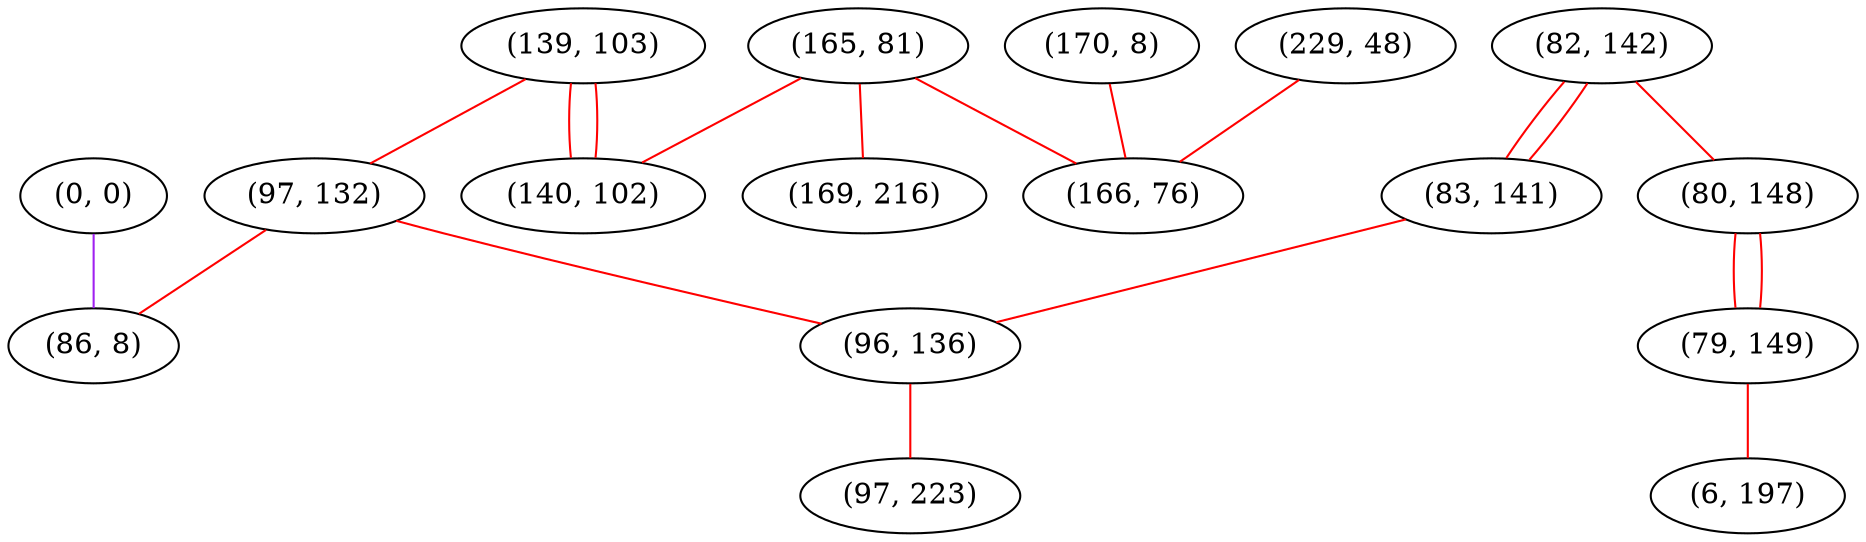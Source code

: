 graph "" {
"(139, 103)";
"(82, 142)";
"(80, 148)";
"(229, 48)";
"(170, 8)";
"(165, 81)";
"(79, 149)";
"(140, 102)";
"(97, 132)";
"(0, 0)";
"(86, 8)";
"(83, 141)";
"(166, 76)";
"(169, 216)";
"(96, 136)";
"(6, 197)";
"(97, 223)";
"(139, 103)" -- "(140, 102)"  [color=red, key=0, weight=1];
"(139, 103)" -- "(140, 102)"  [color=red, key=1, weight=1];
"(139, 103)" -- "(97, 132)"  [color=red, key=0, weight=1];
"(82, 142)" -- "(83, 141)"  [color=red, key=0, weight=1];
"(82, 142)" -- "(83, 141)"  [color=red, key=1, weight=1];
"(82, 142)" -- "(80, 148)"  [color=red, key=0, weight=1];
"(80, 148)" -- "(79, 149)"  [color=red, key=0, weight=1];
"(80, 148)" -- "(79, 149)"  [color=red, key=1, weight=1];
"(229, 48)" -- "(166, 76)"  [color=red, key=0, weight=1];
"(170, 8)" -- "(166, 76)"  [color=red, key=0, weight=1];
"(165, 81)" -- "(166, 76)"  [color=red, key=0, weight=1];
"(165, 81)" -- "(169, 216)"  [color=red, key=0, weight=1];
"(165, 81)" -- "(140, 102)"  [color=red, key=0, weight=1];
"(79, 149)" -- "(6, 197)"  [color=red, key=0, weight=1];
"(97, 132)" -- "(96, 136)"  [color=red, key=0, weight=1];
"(97, 132)" -- "(86, 8)"  [color=red, key=0, weight=1];
"(0, 0)" -- "(86, 8)"  [color=purple, key=0, weight=4];
"(83, 141)" -- "(96, 136)"  [color=red, key=0, weight=1];
"(96, 136)" -- "(97, 223)"  [color=red, key=0, weight=1];
}
